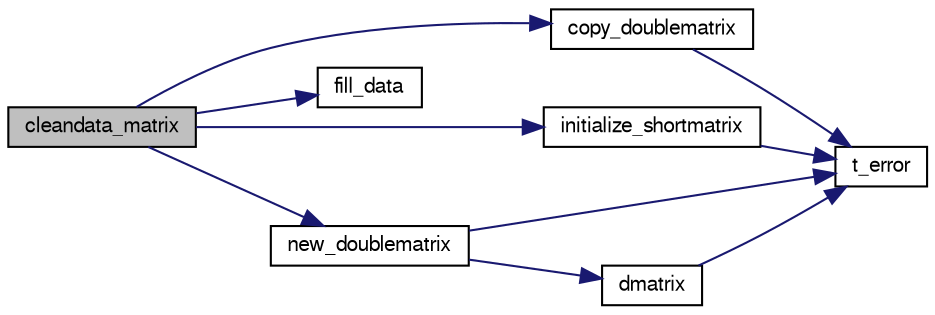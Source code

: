 digraph "cleandata_matrix"
{
  bgcolor="transparent";
  edge [fontname="FreeSans",fontsize="10",labelfontname="FreeSans",labelfontsize="10"];
  node [fontname="FreeSans",fontsize="10",shape=record];
  rankdir="LR";
  Node1 [label="cleandata_matrix",height=0.2,width=0.4,color="black", fillcolor="grey75", style="filled" fontcolor="black"];
  Node1 -> Node2 [color="midnightblue",fontsize="10",style="solid"];
  Node2 [label="copy_doublematrix",height=0.2,width=0.4,color="black",URL="$datamanipulation_8c.html#a566158da06620664c24d3793d33fd1da"];
  Node2 -> Node3 [color="midnightblue",fontsize="10",style="solid"];
  Node3 [label="t_error",height=0.2,width=0.4,color="black",URL="$error_8c.html#af79ef7c6656ef0f3d2786e2b09c1755f"];
  Node1 -> Node4 [color="midnightblue",fontsize="10",style="solid"];
  Node4 [label="fill_data",height=0.2,width=0.4,color="black",URL="$datamanipulation_8c.html#a9ac56d1302e8a4829d48a9a98cac98eb"];
  Node1 -> Node5 [color="midnightblue",fontsize="10",style="solid"];
  Node5 [label="initialize_shortmatrix",height=0.2,width=0.4,color="black",URL="$datamanipulation_8c.html#a556874ad9f5f00208810da4f45435849"];
  Node5 -> Node3 [color="midnightblue",fontsize="10",style="solid"];
  Node1 -> Node6 [color="midnightblue",fontsize="10",style="solid"];
  Node6 [label="new_doublematrix",height=0.2,width=0.4,color="black",URL="$alloc_8c.html#a3b21f96183e0428ef02e28072baee562"];
  Node6 -> Node7 [color="midnightblue",fontsize="10",style="solid"];
  Node7 [label="dmatrix",height=0.2,width=0.4,color="black",URL="$alloc_8c.html#ab1a02a50dfbc26318f6bb296731b6f3a"];
  Node7 -> Node3 [color="midnightblue",fontsize="10",style="solid"];
  Node6 -> Node3 [color="midnightblue",fontsize="10",style="solid"];
}
